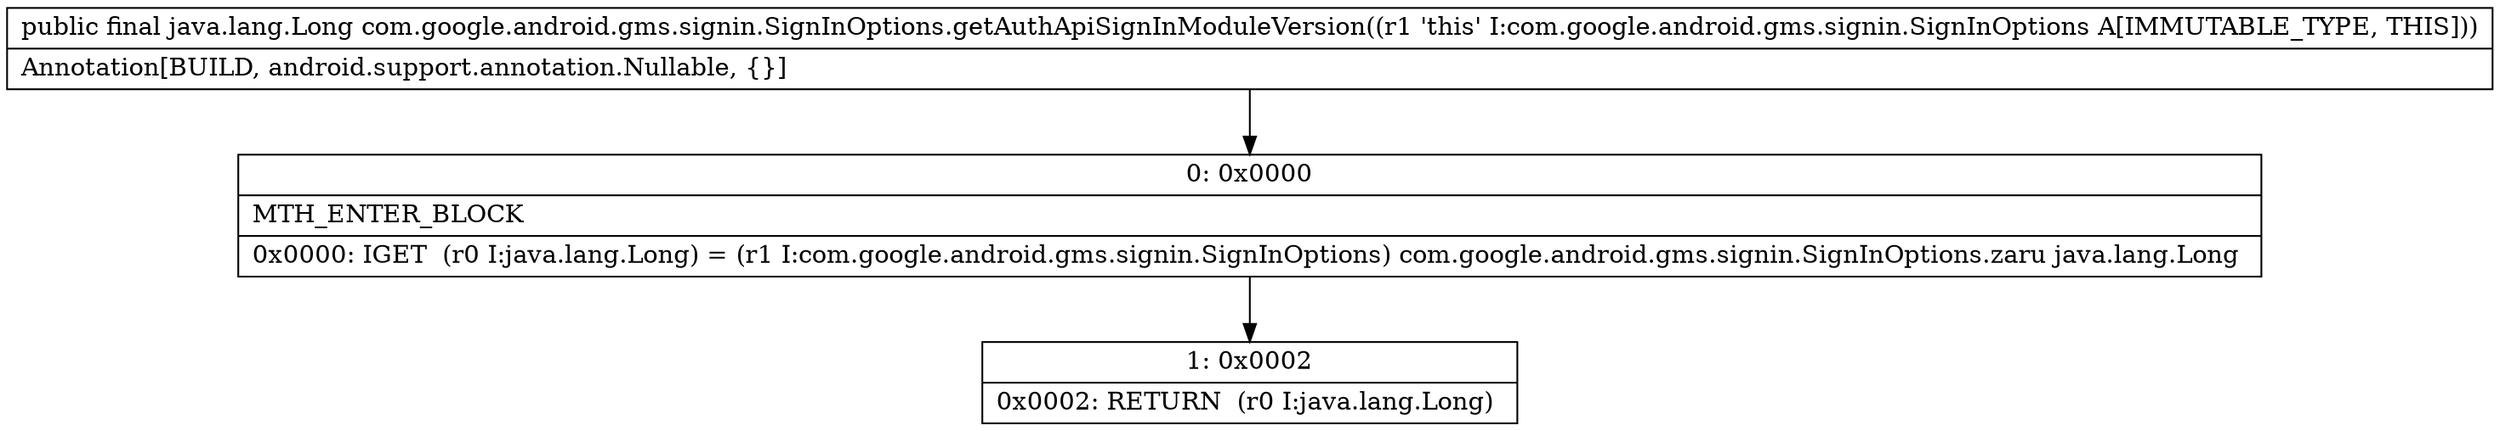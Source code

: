 digraph "CFG forcom.google.android.gms.signin.SignInOptions.getAuthApiSignInModuleVersion()Ljava\/lang\/Long;" {
Node_0 [shape=record,label="{0\:\ 0x0000|MTH_ENTER_BLOCK\l|0x0000: IGET  (r0 I:java.lang.Long) = (r1 I:com.google.android.gms.signin.SignInOptions) com.google.android.gms.signin.SignInOptions.zaru java.lang.Long \l}"];
Node_1 [shape=record,label="{1\:\ 0x0002|0x0002: RETURN  (r0 I:java.lang.Long) \l}"];
MethodNode[shape=record,label="{public final java.lang.Long com.google.android.gms.signin.SignInOptions.getAuthApiSignInModuleVersion((r1 'this' I:com.google.android.gms.signin.SignInOptions A[IMMUTABLE_TYPE, THIS]))  | Annotation[BUILD, android.support.annotation.Nullable, \{\}]\l}"];
MethodNode -> Node_0;
Node_0 -> Node_1;
}

